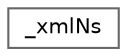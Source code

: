 digraph "Graphical Class Hierarchy"
{
 // LATEX_PDF_SIZE
  bgcolor="transparent";
  edge [fontname=Helvetica,fontsize=10,labelfontname=Helvetica,labelfontsize=10];
  node [fontname=Helvetica,fontsize=10,shape=box,height=0.2,width=0.4];
  rankdir="LR";
  Node0 [label="_xmlNs",height=0.2,width=0.4,color="grey40", fillcolor="white", style="filled",URL="$struct__xml_ns.html",tooltip=" "];
}
